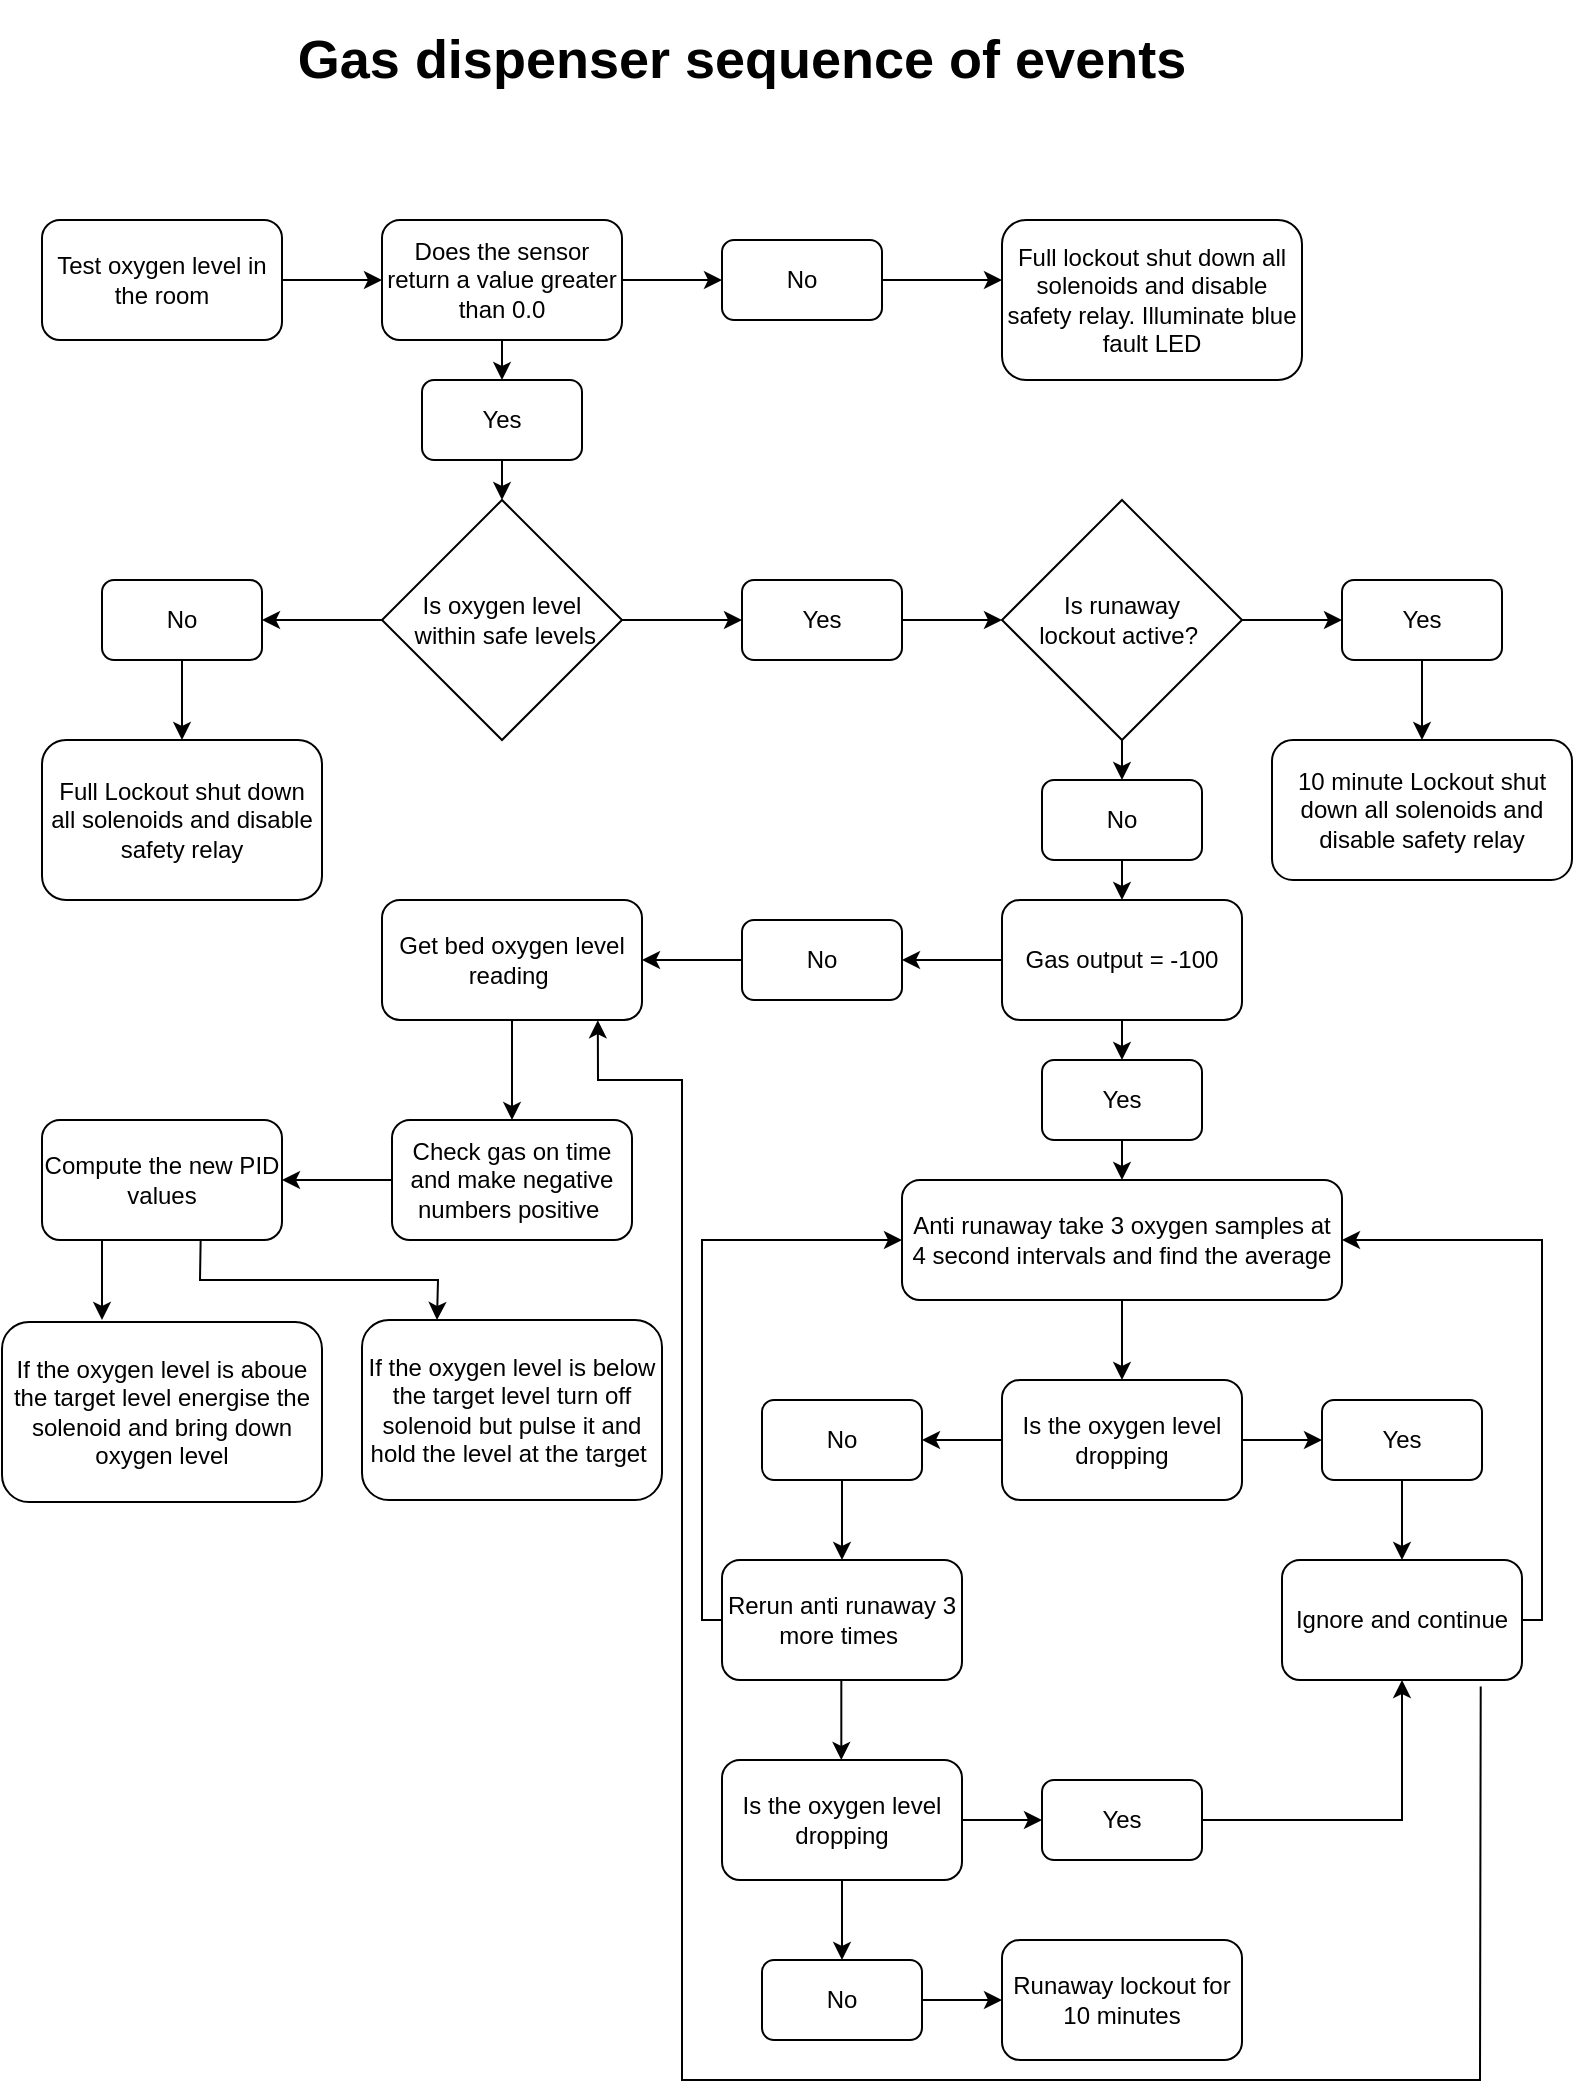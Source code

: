 <mxfile version="21.1.5" type="device">
  <diagram id="C5RBs43oDa-KdzZeNtuy" name="Page-1">
    <mxGraphModel dx="1235" dy="568" grid="1" gridSize="10" guides="1" tooltips="1" connect="1" arrows="1" fold="1" page="1" pageScale="1" pageWidth="827" pageHeight="1169" math="0" shadow="0">
      <root>
        <mxCell id="WIyWlLk6GJQsqaUBKTNV-0" />
        <mxCell id="WIyWlLk6GJQsqaUBKTNV-1" parent="WIyWlLk6GJQsqaUBKTNV-0" />
        <mxCell id="4DhZCOvuepyt47Wr3g0Q-6" value="Test oxygen level in the room" style="rounded=1;whiteSpace=wrap;html=1;" vertex="1" parent="WIyWlLk6GJQsqaUBKTNV-1">
          <mxGeometry x="40" y="120" width="120" height="60" as="geometry" />
        </mxCell>
        <mxCell id="4DhZCOvuepyt47Wr3g0Q-7" value="Is oxygen level&lt;br&gt;&amp;nbsp;within safe levels" style="rhombus;whiteSpace=wrap;html=1;" vertex="1" parent="WIyWlLk6GJQsqaUBKTNV-1">
          <mxGeometry x="210" y="260" width="120" height="120" as="geometry" />
        </mxCell>
        <mxCell id="4DhZCOvuepyt47Wr3g0Q-9" value="" style="endArrow=classic;html=1;rounded=0;exitX=0;exitY=0.5;exitDx=0;exitDy=0;" edge="1" parent="WIyWlLk6GJQsqaUBKTNV-1" source="4DhZCOvuepyt47Wr3g0Q-7">
          <mxGeometry width="50" height="50" relative="1" as="geometry">
            <mxPoint x="260" y="380" as="sourcePoint" />
            <mxPoint x="150" y="320" as="targetPoint" />
          </mxGeometry>
        </mxCell>
        <mxCell id="4DhZCOvuepyt47Wr3g0Q-13" value="" style="edgeStyle=orthogonalEdgeStyle;rounded=0;orthogonalLoop=1;jettySize=auto;html=1;" edge="1" parent="WIyWlLk6GJQsqaUBKTNV-1" source="4DhZCOvuepyt47Wr3g0Q-10" target="4DhZCOvuepyt47Wr3g0Q-11">
          <mxGeometry relative="1" as="geometry" />
        </mxCell>
        <mxCell id="4DhZCOvuepyt47Wr3g0Q-10" value="No" style="rounded=1;whiteSpace=wrap;html=1;" vertex="1" parent="WIyWlLk6GJQsqaUBKTNV-1">
          <mxGeometry x="70" y="300" width="80" height="40" as="geometry" />
        </mxCell>
        <mxCell id="4DhZCOvuepyt47Wr3g0Q-11" value="Full Lockout shut down all solenoids and disable safety relay" style="rounded=1;whiteSpace=wrap;html=1;" vertex="1" parent="WIyWlLk6GJQsqaUBKTNV-1">
          <mxGeometry x="40" y="380" width="140" height="80" as="geometry" />
        </mxCell>
        <mxCell id="4DhZCOvuepyt47Wr3g0Q-15" value="Yes" style="rounded=1;whiteSpace=wrap;html=1;" vertex="1" parent="WIyWlLk6GJQsqaUBKTNV-1">
          <mxGeometry x="390" y="300" width="80" height="40" as="geometry" />
        </mxCell>
        <mxCell id="4DhZCOvuepyt47Wr3g0Q-19" value="" style="endArrow=classic;html=1;rounded=0;exitX=1;exitY=0.5;exitDx=0;exitDy=0;entryX=0;entryY=0.5;entryDx=0;entryDy=0;" edge="1" parent="WIyWlLk6GJQsqaUBKTNV-1" source="4DhZCOvuepyt47Wr3g0Q-7" target="4DhZCOvuepyt47Wr3g0Q-15">
          <mxGeometry width="50" height="50" relative="1" as="geometry">
            <mxPoint x="260" y="380" as="sourcePoint" />
            <mxPoint x="310" y="330" as="targetPoint" />
          </mxGeometry>
        </mxCell>
        <mxCell id="4DhZCOvuepyt47Wr3g0Q-22" value="Gas output = -100" style="rounded=1;whiteSpace=wrap;html=1;" vertex="1" parent="WIyWlLk6GJQsqaUBKTNV-1">
          <mxGeometry x="520" y="460" width="120" height="60" as="geometry" />
        </mxCell>
        <mxCell id="4DhZCOvuepyt47Wr3g0Q-23" value="Anti runaway take 3 oxygen samples at 4 second intervals and find the average" style="rounded=1;whiteSpace=wrap;html=1;" vertex="1" parent="WIyWlLk6GJQsqaUBKTNV-1">
          <mxGeometry x="470" y="600" width="220" height="60" as="geometry" />
        </mxCell>
        <mxCell id="4DhZCOvuepyt47Wr3g0Q-27" value="No" style="rounded=1;whiteSpace=wrap;html=1;" vertex="1" parent="WIyWlLk6GJQsqaUBKTNV-1">
          <mxGeometry x="540" y="400" width="80" height="40" as="geometry" />
        </mxCell>
        <mxCell id="4DhZCOvuepyt47Wr3g0Q-28" value="" style="endArrow=classic;html=1;rounded=0;exitX=0.5;exitY=1;exitDx=0;exitDy=0;" edge="1" parent="WIyWlLk6GJQsqaUBKTNV-1" source="4DhZCOvuepyt47Wr3g0Q-27" target="4DhZCOvuepyt47Wr3g0Q-22">
          <mxGeometry width="50" height="50" relative="1" as="geometry">
            <mxPoint x="270" y="410" as="sourcePoint" />
            <mxPoint x="320" y="360" as="targetPoint" />
          </mxGeometry>
        </mxCell>
        <mxCell id="4DhZCOvuepyt47Wr3g0Q-29" value="Is the oxygen level dropping" style="rounded=1;whiteSpace=wrap;html=1;" vertex="1" parent="WIyWlLk6GJQsqaUBKTNV-1">
          <mxGeometry x="520" y="700" width="120" height="60" as="geometry" />
        </mxCell>
        <mxCell id="4DhZCOvuepyt47Wr3g0Q-30" value="Yes" style="rounded=1;whiteSpace=wrap;html=1;" vertex="1" parent="WIyWlLk6GJQsqaUBKTNV-1">
          <mxGeometry x="680" y="710" width="80" height="40" as="geometry" />
        </mxCell>
        <mxCell id="4DhZCOvuepyt47Wr3g0Q-31" value="No" style="rounded=1;whiteSpace=wrap;html=1;" vertex="1" parent="WIyWlLk6GJQsqaUBKTNV-1">
          <mxGeometry x="400" y="710" width="80" height="40" as="geometry" />
        </mxCell>
        <mxCell id="4DhZCOvuepyt47Wr3g0Q-32" value="" style="endArrow=classic;html=1;rounded=0;exitX=0.5;exitY=1;exitDx=0;exitDy=0;entryX=0.5;entryY=0;entryDx=0;entryDy=0;" edge="1" parent="WIyWlLk6GJQsqaUBKTNV-1" source="4DhZCOvuepyt47Wr3g0Q-23" target="4DhZCOvuepyt47Wr3g0Q-29">
          <mxGeometry width="50" height="50" relative="1" as="geometry">
            <mxPoint x="380" y="690" as="sourcePoint" />
            <mxPoint x="430" y="640" as="targetPoint" />
          </mxGeometry>
        </mxCell>
        <mxCell id="4DhZCOvuepyt47Wr3g0Q-33" value="" style="endArrow=classic;html=1;rounded=0;exitX=0;exitY=0.5;exitDx=0;exitDy=0;entryX=1;entryY=0.5;entryDx=0;entryDy=0;" edge="1" parent="WIyWlLk6GJQsqaUBKTNV-1" source="4DhZCOvuepyt47Wr3g0Q-29" target="4DhZCOvuepyt47Wr3g0Q-31">
          <mxGeometry width="50" height="50" relative="1" as="geometry">
            <mxPoint x="380" y="690" as="sourcePoint" />
            <mxPoint x="430" y="640" as="targetPoint" />
          </mxGeometry>
        </mxCell>
        <mxCell id="4DhZCOvuepyt47Wr3g0Q-34" value="" style="endArrow=classic;html=1;rounded=0;exitX=1;exitY=0.5;exitDx=0;exitDy=0;entryX=0;entryY=0.5;entryDx=0;entryDy=0;" edge="1" parent="WIyWlLk6GJQsqaUBKTNV-1" source="4DhZCOvuepyt47Wr3g0Q-29" target="4DhZCOvuepyt47Wr3g0Q-30">
          <mxGeometry width="50" height="50" relative="1" as="geometry">
            <mxPoint x="380" y="690" as="sourcePoint" />
            <mxPoint x="430" y="640" as="targetPoint" />
          </mxGeometry>
        </mxCell>
        <mxCell id="4DhZCOvuepyt47Wr3g0Q-35" value="Ignore and continue" style="rounded=1;whiteSpace=wrap;html=1;" vertex="1" parent="WIyWlLk6GJQsqaUBKTNV-1">
          <mxGeometry x="660" y="790" width="120" height="60" as="geometry" />
        </mxCell>
        <mxCell id="4DhZCOvuepyt47Wr3g0Q-36" value="" style="endArrow=classic;html=1;rounded=0;exitX=0.5;exitY=1;exitDx=0;exitDy=0;entryX=0.5;entryY=0;entryDx=0;entryDy=0;" edge="1" parent="WIyWlLk6GJQsqaUBKTNV-1" source="4DhZCOvuepyt47Wr3g0Q-30" target="4DhZCOvuepyt47Wr3g0Q-35">
          <mxGeometry width="50" height="50" relative="1" as="geometry">
            <mxPoint x="380" y="690" as="sourcePoint" />
            <mxPoint x="430" y="640" as="targetPoint" />
          </mxGeometry>
        </mxCell>
        <mxCell id="4DhZCOvuepyt47Wr3g0Q-37" value="Rerun anti runaway 3 more times&amp;nbsp;" style="rounded=1;whiteSpace=wrap;html=1;" vertex="1" parent="WIyWlLk6GJQsqaUBKTNV-1">
          <mxGeometry x="380" y="790" width="120" height="60" as="geometry" />
        </mxCell>
        <mxCell id="4DhZCOvuepyt47Wr3g0Q-38" value="" style="endArrow=classic;html=1;rounded=0;entryX=0.5;entryY=0;entryDx=0;entryDy=0;exitX=0.5;exitY=1;exitDx=0;exitDy=0;" edge="1" parent="WIyWlLk6GJQsqaUBKTNV-1" source="4DhZCOvuepyt47Wr3g0Q-31" target="4DhZCOvuepyt47Wr3g0Q-37">
          <mxGeometry width="50" height="50" relative="1" as="geometry">
            <mxPoint x="380" y="790" as="sourcePoint" />
            <mxPoint x="430" y="740" as="targetPoint" />
          </mxGeometry>
        </mxCell>
        <mxCell id="4DhZCOvuepyt47Wr3g0Q-40" value="" style="endArrow=classic;html=1;rounded=0;entryX=1;entryY=0.5;entryDx=0;entryDy=0;exitX=1;exitY=0.5;exitDx=0;exitDy=0;" edge="1" parent="WIyWlLk6GJQsqaUBKTNV-1" source="4DhZCOvuepyt47Wr3g0Q-35" target="4DhZCOvuepyt47Wr3g0Q-23">
          <mxGeometry width="50" height="50" relative="1" as="geometry">
            <mxPoint x="810" y="820" as="sourcePoint" />
            <mxPoint x="430" y="740" as="targetPoint" />
            <Array as="points">
              <mxPoint x="790" y="820" />
              <mxPoint x="790" y="630" />
            </Array>
          </mxGeometry>
        </mxCell>
        <mxCell id="4DhZCOvuepyt47Wr3g0Q-41" value="Is the oxygen level dropping" style="rounded=1;whiteSpace=wrap;html=1;" vertex="1" parent="WIyWlLk6GJQsqaUBKTNV-1">
          <mxGeometry x="380" y="890" width="120" height="60" as="geometry" />
        </mxCell>
        <mxCell id="4DhZCOvuepyt47Wr3g0Q-42" value="" style="endArrow=classic;html=1;rounded=0;entryX=0.5;entryY=0;entryDx=0;entryDy=0;exitX=0.5;exitY=1;exitDx=0;exitDy=0;" edge="1" parent="WIyWlLk6GJQsqaUBKTNV-1">
          <mxGeometry width="50" height="50" relative="1" as="geometry">
            <mxPoint x="439.66" y="850" as="sourcePoint" />
            <mxPoint x="439.66" y="890" as="targetPoint" />
          </mxGeometry>
        </mxCell>
        <mxCell id="4DhZCOvuepyt47Wr3g0Q-43" value="No" style="rounded=1;whiteSpace=wrap;html=1;" vertex="1" parent="WIyWlLk6GJQsqaUBKTNV-1">
          <mxGeometry x="400" y="990" width="80" height="40" as="geometry" />
        </mxCell>
        <mxCell id="4DhZCOvuepyt47Wr3g0Q-44" value="Runaway lockout for 10 minutes" style="rounded=1;whiteSpace=wrap;html=1;" vertex="1" parent="WIyWlLk6GJQsqaUBKTNV-1">
          <mxGeometry x="520" y="980" width="120" height="60" as="geometry" />
        </mxCell>
        <mxCell id="4DhZCOvuepyt47Wr3g0Q-45" value="" style="endArrow=classic;html=1;rounded=0;exitX=0.5;exitY=1;exitDx=0;exitDy=0;entryX=0.5;entryY=0;entryDx=0;entryDy=0;" edge="1" parent="WIyWlLk6GJQsqaUBKTNV-1" source="4DhZCOvuepyt47Wr3g0Q-41" target="4DhZCOvuepyt47Wr3g0Q-43">
          <mxGeometry width="50" height="50" relative="1" as="geometry">
            <mxPoint x="530" y="840" as="sourcePoint" />
            <mxPoint x="580" y="790" as="targetPoint" />
          </mxGeometry>
        </mxCell>
        <mxCell id="4DhZCOvuepyt47Wr3g0Q-46" value="" style="endArrow=classic;html=1;rounded=0;exitX=1;exitY=0.5;exitDx=0;exitDy=0;entryX=0;entryY=0.5;entryDx=0;entryDy=0;" edge="1" parent="WIyWlLk6GJQsqaUBKTNV-1" source="4DhZCOvuepyt47Wr3g0Q-43" target="4DhZCOvuepyt47Wr3g0Q-44">
          <mxGeometry width="50" height="50" relative="1" as="geometry">
            <mxPoint x="530" y="910" as="sourcePoint" />
            <mxPoint x="580" y="860" as="targetPoint" />
          </mxGeometry>
        </mxCell>
        <mxCell id="4DhZCOvuepyt47Wr3g0Q-47" value="Yes" style="rounded=1;whiteSpace=wrap;html=1;" vertex="1" parent="WIyWlLk6GJQsqaUBKTNV-1">
          <mxGeometry x="540" y="900" width="80" height="40" as="geometry" />
        </mxCell>
        <mxCell id="4DhZCOvuepyt47Wr3g0Q-48" value="" style="endArrow=classic;html=1;rounded=0;exitX=1;exitY=0.5;exitDx=0;exitDy=0;entryX=0;entryY=0.5;entryDx=0;entryDy=0;" edge="1" parent="WIyWlLk6GJQsqaUBKTNV-1" source="4DhZCOvuepyt47Wr3g0Q-41" target="4DhZCOvuepyt47Wr3g0Q-47">
          <mxGeometry width="50" height="50" relative="1" as="geometry">
            <mxPoint x="530" y="910" as="sourcePoint" />
            <mxPoint x="580" y="860" as="targetPoint" />
          </mxGeometry>
        </mxCell>
        <mxCell id="4DhZCOvuepyt47Wr3g0Q-49" value="" style="endArrow=classic;html=1;rounded=0;exitX=1;exitY=0.5;exitDx=0;exitDy=0;entryX=0.5;entryY=1;entryDx=0;entryDy=0;" edge="1" parent="WIyWlLk6GJQsqaUBKTNV-1" source="4DhZCOvuepyt47Wr3g0Q-47" target="4DhZCOvuepyt47Wr3g0Q-35">
          <mxGeometry width="50" height="50" relative="1" as="geometry">
            <mxPoint x="530" y="910" as="sourcePoint" />
            <mxPoint x="580" y="860" as="targetPoint" />
            <Array as="points">
              <mxPoint x="720" y="920" />
            </Array>
          </mxGeometry>
        </mxCell>
        <mxCell id="4DhZCOvuepyt47Wr3g0Q-50" value="" style="endArrow=classic;html=1;rounded=0;exitX=0;exitY=0.5;exitDx=0;exitDy=0;entryX=0;entryY=0.5;entryDx=0;entryDy=0;" edge="1" parent="WIyWlLk6GJQsqaUBKTNV-1" source="4DhZCOvuepyt47Wr3g0Q-37" target="4DhZCOvuepyt47Wr3g0Q-23">
          <mxGeometry width="50" height="50" relative="1" as="geometry">
            <mxPoint x="530" y="770" as="sourcePoint" />
            <mxPoint x="580" y="720" as="targetPoint" />
            <Array as="points">
              <mxPoint x="370" y="820" />
              <mxPoint x="370" y="630" />
            </Array>
          </mxGeometry>
        </mxCell>
        <mxCell id="4DhZCOvuepyt47Wr3g0Q-54" value="" style="edgeStyle=none;rounded=0;orthogonalLoop=1;jettySize=auto;html=1;" edge="1" parent="WIyWlLk6GJQsqaUBKTNV-1" source="4DhZCOvuepyt47Wr3g0Q-51" target="4DhZCOvuepyt47Wr3g0Q-27">
          <mxGeometry relative="1" as="geometry" />
        </mxCell>
        <mxCell id="4DhZCOvuepyt47Wr3g0Q-51" value="Is runaway &lt;br&gt;lockout active?&amp;nbsp;" style="rhombus;whiteSpace=wrap;html=1;" vertex="1" parent="WIyWlLk6GJQsqaUBKTNV-1">
          <mxGeometry x="520" y="260" width="120" height="120" as="geometry" />
        </mxCell>
        <mxCell id="4DhZCOvuepyt47Wr3g0Q-52" style="edgeStyle=none;rounded=0;orthogonalLoop=1;jettySize=auto;html=1;exitX=0.5;exitY=0;exitDx=0;exitDy=0;" edge="1" parent="WIyWlLk6GJQsqaUBKTNV-1" source="4DhZCOvuepyt47Wr3g0Q-31" target="4DhZCOvuepyt47Wr3g0Q-31">
          <mxGeometry relative="1" as="geometry" />
        </mxCell>
        <mxCell id="4DhZCOvuepyt47Wr3g0Q-53" value="" style="endArrow=classic;html=1;rounded=0;exitX=1;exitY=0.5;exitDx=0;exitDy=0;entryX=0;entryY=0.5;entryDx=0;entryDy=0;" edge="1" parent="WIyWlLk6GJQsqaUBKTNV-1" source="4DhZCOvuepyt47Wr3g0Q-15" target="4DhZCOvuepyt47Wr3g0Q-51">
          <mxGeometry width="50" height="50" relative="1" as="geometry">
            <mxPoint x="430" y="490" as="sourcePoint" />
            <mxPoint x="480" y="440" as="targetPoint" />
          </mxGeometry>
        </mxCell>
        <mxCell id="4DhZCOvuepyt47Wr3g0Q-55" value="Yes" style="rounded=1;whiteSpace=wrap;html=1;" vertex="1" parent="WIyWlLk6GJQsqaUBKTNV-1">
          <mxGeometry x="690" y="300" width="80" height="40" as="geometry" />
        </mxCell>
        <mxCell id="4DhZCOvuepyt47Wr3g0Q-57" value="10 minute Lockout shut down all solenoids and disable safety relay" style="rounded=1;whiteSpace=wrap;html=1;" vertex="1" parent="WIyWlLk6GJQsqaUBKTNV-1">
          <mxGeometry x="655" y="380" width="150" height="70" as="geometry" />
        </mxCell>
        <mxCell id="4DhZCOvuepyt47Wr3g0Q-58" value="" style="endArrow=classic;html=1;rounded=0;exitX=1;exitY=0.5;exitDx=0;exitDy=0;entryX=0;entryY=0.5;entryDx=0;entryDy=0;" edge="1" parent="WIyWlLk6GJQsqaUBKTNV-1" source="4DhZCOvuepyt47Wr3g0Q-51" target="4DhZCOvuepyt47Wr3g0Q-55">
          <mxGeometry width="50" height="50" relative="1" as="geometry">
            <mxPoint x="470" y="360" as="sourcePoint" />
            <mxPoint x="520" y="310" as="targetPoint" />
          </mxGeometry>
        </mxCell>
        <mxCell id="4DhZCOvuepyt47Wr3g0Q-59" value="" style="endArrow=classic;html=1;rounded=0;exitX=0.5;exitY=1;exitDx=0;exitDy=0;entryX=0.5;entryY=0;entryDx=0;entryDy=0;" edge="1" parent="WIyWlLk6GJQsqaUBKTNV-1" source="4DhZCOvuepyt47Wr3g0Q-55">
          <mxGeometry width="50" height="50" relative="1" as="geometry">
            <mxPoint x="480" y="360" as="sourcePoint" />
            <mxPoint x="730" y="380" as="targetPoint" />
          </mxGeometry>
        </mxCell>
        <mxCell id="4DhZCOvuepyt47Wr3g0Q-60" value="Yes" style="rounded=1;whiteSpace=wrap;html=1;" vertex="1" parent="WIyWlLk6GJQsqaUBKTNV-1">
          <mxGeometry x="540" y="540" width="80" height="40" as="geometry" />
        </mxCell>
        <mxCell id="4DhZCOvuepyt47Wr3g0Q-62" value="" style="endArrow=classic;html=1;rounded=0;exitX=0.5;exitY=1;exitDx=0;exitDy=0;" edge="1" parent="WIyWlLk6GJQsqaUBKTNV-1" source="4DhZCOvuepyt47Wr3g0Q-22">
          <mxGeometry width="50" height="50" relative="1" as="geometry">
            <mxPoint x="520" y="620" as="sourcePoint" />
            <mxPoint x="580" y="540" as="targetPoint" />
          </mxGeometry>
        </mxCell>
        <mxCell id="4DhZCOvuepyt47Wr3g0Q-63" value="" style="endArrow=classic;html=1;rounded=0;exitX=0.5;exitY=1;exitDx=0;exitDy=0;entryX=0.5;entryY=0;entryDx=0;entryDy=0;" edge="1" parent="WIyWlLk6GJQsqaUBKTNV-1" source="4DhZCOvuepyt47Wr3g0Q-60" target="4DhZCOvuepyt47Wr3g0Q-23">
          <mxGeometry width="50" height="50" relative="1" as="geometry">
            <mxPoint x="590" y="530" as="sourcePoint" />
            <mxPoint x="590" y="550" as="targetPoint" />
          </mxGeometry>
        </mxCell>
        <mxCell id="4DhZCOvuepyt47Wr3g0Q-64" value="No" style="rounded=1;whiteSpace=wrap;html=1;" vertex="1" parent="WIyWlLk6GJQsqaUBKTNV-1">
          <mxGeometry x="390" y="470" width="80" height="40" as="geometry" />
        </mxCell>
        <mxCell id="4DhZCOvuepyt47Wr3g0Q-65" value="" style="endArrow=classic;html=1;rounded=0;exitX=0;exitY=0.5;exitDx=0;exitDy=0;entryX=1;entryY=0.5;entryDx=0;entryDy=0;" edge="1" parent="WIyWlLk6GJQsqaUBKTNV-1" source="4DhZCOvuepyt47Wr3g0Q-22" target="4DhZCOvuepyt47Wr3g0Q-64">
          <mxGeometry width="50" height="50" relative="1" as="geometry">
            <mxPoint x="520" y="550" as="sourcePoint" />
            <mxPoint x="570" y="500" as="targetPoint" />
          </mxGeometry>
        </mxCell>
        <mxCell id="4DhZCOvuepyt47Wr3g0Q-66" value="Does the sensor return a value greater than 0.0" style="rounded=1;whiteSpace=wrap;html=1;" vertex="1" parent="WIyWlLk6GJQsqaUBKTNV-1">
          <mxGeometry x="210" y="120" width="120" height="60" as="geometry" />
        </mxCell>
        <mxCell id="4DhZCOvuepyt47Wr3g0Q-68" value="No" style="rounded=1;whiteSpace=wrap;html=1;" vertex="1" parent="WIyWlLk6GJQsqaUBKTNV-1">
          <mxGeometry x="380" y="130" width="80" height="40" as="geometry" />
        </mxCell>
        <mxCell id="4DhZCOvuepyt47Wr3g0Q-69" value="Yes" style="rounded=1;whiteSpace=wrap;html=1;" vertex="1" parent="WIyWlLk6GJQsqaUBKTNV-1">
          <mxGeometry x="230" y="200" width="80" height="40" as="geometry" />
        </mxCell>
        <mxCell id="4DhZCOvuepyt47Wr3g0Q-70" value="" style="endArrow=classic;html=1;rounded=0;exitX=1;exitY=0.5;exitDx=0;exitDy=0;entryX=0;entryY=0.5;entryDx=0;entryDy=0;" edge="1" parent="WIyWlLk6GJQsqaUBKTNV-1" source="4DhZCOvuepyt47Wr3g0Q-66" target="4DhZCOvuepyt47Wr3g0Q-68">
          <mxGeometry width="50" height="50" relative="1" as="geometry">
            <mxPoint x="350" y="170" as="sourcePoint" />
            <mxPoint x="400" y="120" as="targetPoint" />
          </mxGeometry>
        </mxCell>
        <mxCell id="4DhZCOvuepyt47Wr3g0Q-71" value="" style="endArrow=classic;html=1;rounded=0;exitX=1;exitY=0.5;exitDx=0;exitDy=0;entryX=0;entryY=0.5;entryDx=0;entryDy=0;" edge="1" parent="WIyWlLk6GJQsqaUBKTNV-1" source="4DhZCOvuepyt47Wr3g0Q-6" target="4DhZCOvuepyt47Wr3g0Q-66">
          <mxGeometry width="50" height="50" relative="1" as="geometry">
            <mxPoint x="350" y="170" as="sourcePoint" />
            <mxPoint x="400" y="120" as="targetPoint" />
          </mxGeometry>
        </mxCell>
        <mxCell id="4DhZCOvuepyt47Wr3g0Q-72" value="" style="endArrow=classic;html=1;rounded=0;exitX=0.5;exitY=1;exitDx=0;exitDy=0;entryX=0.5;entryY=0;entryDx=0;entryDy=0;" edge="1" parent="WIyWlLk6GJQsqaUBKTNV-1" source="4DhZCOvuepyt47Wr3g0Q-66" target="4DhZCOvuepyt47Wr3g0Q-69">
          <mxGeometry width="50" height="50" relative="1" as="geometry">
            <mxPoint x="350" y="170" as="sourcePoint" />
            <mxPoint x="400" y="120" as="targetPoint" />
          </mxGeometry>
        </mxCell>
        <mxCell id="4DhZCOvuepyt47Wr3g0Q-73" value="" style="endArrow=classic;html=1;rounded=0;exitX=0.5;exitY=1;exitDx=0;exitDy=0;entryX=0.5;entryY=0;entryDx=0;entryDy=0;" edge="1" parent="WIyWlLk6GJQsqaUBKTNV-1" source="4DhZCOvuepyt47Wr3g0Q-69" target="4DhZCOvuepyt47Wr3g0Q-7">
          <mxGeometry width="50" height="50" relative="1" as="geometry">
            <mxPoint x="350" y="170" as="sourcePoint" />
            <mxPoint x="400" y="120" as="targetPoint" />
          </mxGeometry>
        </mxCell>
        <mxCell id="4DhZCOvuepyt47Wr3g0Q-74" value="Full lockout shut down all solenoids and disable safety relay. Illuminate blue fault LED" style="rounded=1;whiteSpace=wrap;html=1;" vertex="1" parent="WIyWlLk6GJQsqaUBKTNV-1">
          <mxGeometry x="520" y="120" width="150" height="80" as="geometry" />
        </mxCell>
        <mxCell id="4DhZCOvuepyt47Wr3g0Q-78" value="" style="endArrow=classic;html=1;rounded=0;exitX=1;exitY=0.5;exitDx=0;exitDy=0;" edge="1" parent="WIyWlLk6GJQsqaUBKTNV-1" source="4DhZCOvuepyt47Wr3g0Q-68">
          <mxGeometry width="50" height="50" relative="1" as="geometry">
            <mxPoint x="350" y="140" as="sourcePoint" />
            <mxPoint x="520" y="150" as="targetPoint" />
          </mxGeometry>
        </mxCell>
        <mxCell id="4DhZCOvuepyt47Wr3g0Q-79" value="Get bed oxygen level reading&amp;nbsp;" style="rounded=1;whiteSpace=wrap;html=1;" vertex="1" parent="WIyWlLk6GJQsqaUBKTNV-1">
          <mxGeometry x="210" y="460" width="130" height="60" as="geometry" />
        </mxCell>
        <mxCell id="4DhZCOvuepyt47Wr3g0Q-80" value="Check gas on time and make negative numbers positive&amp;nbsp;" style="rounded=1;whiteSpace=wrap;html=1;" vertex="1" parent="WIyWlLk6GJQsqaUBKTNV-1">
          <mxGeometry x="215" y="570" width="120" height="60" as="geometry" />
        </mxCell>
        <mxCell id="4DhZCOvuepyt47Wr3g0Q-81" value="Compute the new PID values" style="rounded=1;whiteSpace=wrap;html=1;" vertex="1" parent="WIyWlLk6GJQsqaUBKTNV-1">
          <mxGeometry x="40" y="570" width="120" height="60" as="geometry" />
        </mxCell>
        <mxCell id="4DhZCOvuepyt47Wr3g0Q-82" value="If the oxygen level is aboue the target level energise the solenoid and bring down oxygen level" style="rounded=1;whiteSpace=wrap;html=1;" vertex="1" parent="WIyWlLk6GJQsqaUBKTNV-1">
          <mxGeometry x="20" y="671" width="160" height="90" as="geometry" />
        </mxCell>
        <mxCell id="4DhZCOvuepyt47Wr3g0Q-83" value="If the oxygen level is below the target level turn off solenoid but pulse it and hold the level at the target&amp;nbsp;" style="rounded=1;whiteSpace=wrap;html=1;" vertex="1" parent="WIyWlLk6GJQsqaUBKTNV-1">
          <mxGeometry x="200" y="670" width="150" height="90" as="geometry" />
        </mxCell>
        <mxCell id="4DhZCOvuepyt47Wr3g0Q-84" value="" style="endArrow=classic;html=1;rounded=0;exitX=0;exitY=0.5;exitDx=0;exitDy=0;entryX=1;entryY=0.5;entryDx=0;entryDy=0;" edge="1" parent="WIyWlLk6GJQsqaUBKTNV-1" source="4DhZCOvuepyt47Wr3g0Q-64" target="4DhZCOvuepyt47Wr3g0Q-79">
          <mxGeometry width="50" height="50" relative="1" as="geometry">
            <mxPoint x="350" y="590" as="sourcePoint" />
            <mxPoint x="400" y="540" as="targetPoint" />
          </mxGeometry>
        </mxCell>
        <mxCell id="4DhZCOvuepyt47Wr3g0Q-85" value="" style="endArrow=classic;html=1;rounded=0;exitX=0.5;exitY=1;exitDx=0;exitDy=0;entryX=0.5;entryY=0;entryDx=0;entryDy=0;" edge="1" parent="WIyWlLk6GJQsqaUBKTNV-1" source="4DhZCOvuepyt47Wr3g0Q-79" target="4DhZCOvuepyt47Wr3g0Q-80">
          <mxGeometry width="50" height="50" relative="1" as="geometry">
            <mxPoint x="350" y="590" as="sourcePoint" />
            <mxPoint x="400" y="540" as="targetPoint" />
          </mxGeometry>
        </mxCell>
        <mxCell id="4DhZCOvuepyt47Wr3g0Q-86" value="" style="endArrow=classic;html=1;rounded=0;exitX=0;exitY=0.5;exitDx=0;exitDy=0;entryX=1;entryY=0.5;entryDx=0;entryDy=0;" edge="1" parent="WIyWlLk6GJQsqaUBKTNV-1" source="4DhZCOvuepyt47Wr3g0Q-80" target="4DhZCOvuepyt47Wr3g0Q-81">
          <mxGeometry width="50" height="50" relative="1" as="geometry">
            <mxPoint x="350" y="590" as="sourcePoint" />
            <mxPoint x="400" y="540" as="targetPoint" />
          </mxGeometry>
        </mxCell>
        <mxCell id="4DhZCOvuepyt47Wr3g0Q-87" value="" style="endArrow=classic;html=1;rounded=0;exitX=0.25;exitY=1;exitDx=0;exitDy=0;" edge="1" parent="WIyWlLk6GJQsqaUBKTNV-1" source="4DhZCOvuepyt47Wr3g0Q-81">
          <mxGeometry width="50" height="50" relative="1" as="geometry">
            <mxPoint x="350" y="710" as="sourcePoint" />
            <mxPoint x="70" y="670" as="targetPoint" />
          </mxGeometry>
        </mxCell>
        <mxCell id="4DhZCOvuepyt47Wr3g0Q-88" value="" style="endArrow=classic;html=1;rounded=0;exitX=0.661;exitY=1.004;exitDx=0;exitDy=0;exitPerimeter=0;entryX=0.25;entryY=0;entryDx=0;entryDy=0;" edge="1" parent="WIyWlLk6GJQsqaUBKTNV-1" source="4DhZCOvuepyt47Wr3g0Q-81" target="4DhZCOvuepyt47Wr3g0Q-83">
          <mxGeometry width="50" height="50" relative="1" as="geometry">
            <mxPoint x="350" y="710" as="sourcePoint" />
            <mxPoint x="400" y="660" as="targetPoint" />
            <Array as="points">
              <mxPoint x="119" y="650" />
              <mxPoint x="238" y="650" />
            </Array>
          </mxGeometry>
        </mxCell>
        <mxCell id="4DhZCOvuepyt47Wr3g0Q-90" value="" style="endArrow=classic;html=1;rounded=0;exitX=0.828;exitY=1.055;exitDx=0;exitDy=0;exitPerimeter=0;entryX=0.83;entryY=1.002;entryDx=0;entryDy=0;entryPerimeter=0;" edge="1" parent="WIyWlLk6GJQsqaUBKTNV-1" source="4DhZCOvuepyt47Wr3g0Q-35" target="4DhZCOvuepyt47Wr3g0Q-79">
          <mxGeometry width="50" height="50" relative="1" as="geometry">
            <mxPoint x="350" y="830" as="sourcePoint" />
            <mxPoint x="759" y="1070" as="targetPoint" />
            <Array as="points">
              <mxPoint x="759" y="1050" />
              <mxPoint x="360" y="1050" />
              <mxPoint x="360" y="550" />
              <mxPoint x="318" y="550" />
            </Array>
          </mxGeometry>
        </mxCell>
        <UserObject label="&lt;font style=&quot;font-size: 27px;&quot;&gt;&lt;b&gt;Gas dispenser sequence of events&lt;/b&gt;&lt;/font&gt;" placeholders="1" name="Variable" id="4DhZCOvuepyt47Wr3g0Q-91">
          <mxCell style="text;html=1;strokeColor=none;fillColor=none;align=center;verticalAlign=middle;whiteSpace=wrap;overflow=hidden;" vertex="1" parent="WIyWlLk6GJQsqaUBKTNV-1">
            <mxGeometry x="150" y="10" width="480" height="60" as="geometry" />
          </mxCell>
        </UserObject>
      </root>
    </mxGraphModel>
  </diagram>
</mxfile>
